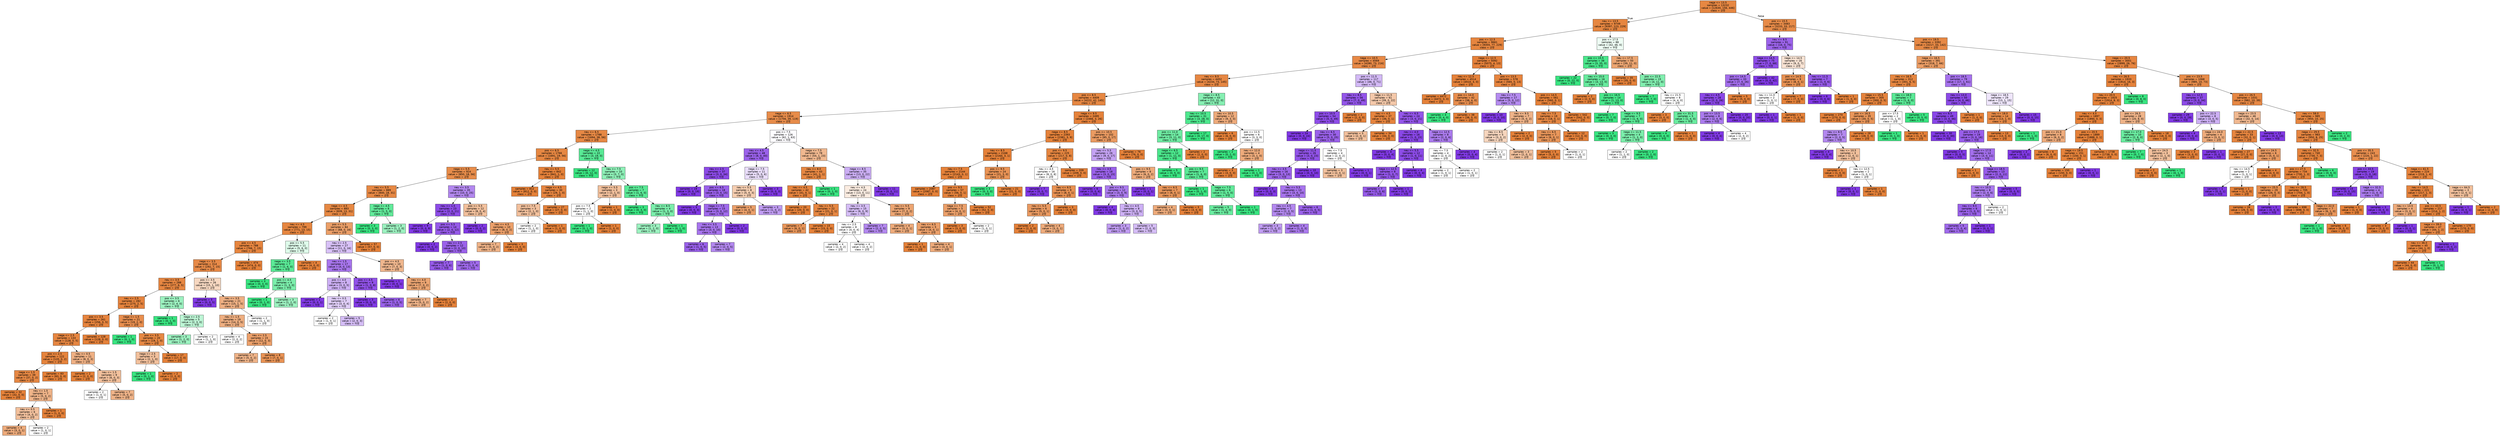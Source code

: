 digraph Tree {
node [shape=box, style="filled", color="black", fontname="helvetica"] ;
edge [fontname="helvetica"] ;
0 [label="nega <= 13.5\nsamples = 13232\nvalue = [12630, 156, 446]\nclass = 긍정", fillcolor="#e68742"] ;
1 [label="neu <= 13.5\nsamples = 9749\nvalue = [9397, 123, 229]\nclass = 긍정", fillcolor="#e68640"] ;
0 -> 1 [labeldistance=2.5, labelangle=45, headlabel="True"] ;
2 [label="pos <= 12.5\nsamples = 9661\nvalue = [9355, 77, 229]\nclass = 긍정", fillcolor="#e6853f"] ;
1 -> 2 ;
3 [label="nega <= 10.5\nsamples = 4569\nvalue = [4280, 73, 216]\nclass = 긍정", fillcolor="#e78946"] ;
2 -> 3 ;
4 [label="neu <= 9.5\nsamples = 4452\nvalue = [4234, 73, 145]\nclass = 긍정", fillcolor="#e68743"] ;
3 -> 4 ;
5 [label="pos <= 8.5\nsamples = 4409\nvalue = [4222, 42, 145]\nclass = 긍정", fillcolor="#e68742"] ;
4 -> 5 ;
6 [label="nega <= 6.5\nsamples = 1914\nvalue = [1756, 39, 119]\nclass = 긍정", fillcolor="#e78c4a"] ;
5 -> 6 ;
7 [label="neu <= 6.5\nsamples = 1788\nvalue = [1694, 38, 56]\nclass = 긍정", fillcolor="#e68844"] ;
6 -> 7 ;
8 [label="pos <= 6.5\nsamples = 1766\nvalue = [1691, 19, 56]\nclass = 긍정", fillcolor="#e68742"] ;
7 -> 8 ;
9 [label="nega <= 5.5\nsamples = 924\nvalue = [850, 18, 56]\nclass = 긍정", fillcolor="#e78c4a"] ;
8 -> 9 ;
10 [label="neu <= 5.5\nsamples = 889\nvalue = [840, 18, 31]\nclass = 긍정", fillcolor="#e68844"] ;
9 -> 10 ;
11 [label="nega <= 4.5\nsamples = 883\nvalue = [839, 13, 31]\nclass = 긍정", fillcolor="#e68843"] ;
10 -> 11 ;
12 [label="neu <= 4.5\nsamples = 799\nvalue = [771, 13, 15]\nclass = 긍정", fillcolor="#e68640"] ;
11 -> 12 ;
13 [label="pos <= 4.5\nsamples = 788\nvalue = [766, 7, 15]\nclass = 긍정", fillcolor="#e6853f"] ;
12 -> 13 ;
14 [label="nega <= 3.5\nsamples = 314\nvalue = [292, 7, 15]\nclass = 긍정", fillcolor="#e78a48"] ;
13 -> 14 ;
15 [label="neu <= 3.5\nsamples = 288\nvalue = [277, 6, 5]\nclass = 긍정", fillcolor="#e68641"] ;
14 -> 15 ;
16 [label="neu <= 2.5\nsamples = 282\nvalue = [275, 2, 5]\nclass = 긍정", fillcolor="#e6843e"] ;
15 -> 16 ;
17 [label="pos <= 3.5\nsamples = 261\nvalue = [256, 0, 5]\nclass = 긍정", fillcolor="#e6833d"] ;
16 -> 17 ;
18 [label="nega <= 2.5\nsamples = 133\nvalue = [128, 0, 5]\nclass = 긍정", fillcolor="#e68641"] ;
17 -> 18 ;
19 [label="pos <= 2.5\nsamples = 122\nvalue = [120, 0, 2]\nclass = 긍정", fillcolor="#e5833c"] ;
18 -> 19 ;
20 [label="nega <= 1.5\nsamples = 39\nvalue = [37, 0, 2]\nclass = 긍정", fillcolor="#e68844"] ;
19 -> 20 ;
21 [label="samples = 32\nvalue = [32, 0, 0]\nclass = 긍정", fillcolor="#e58139"] ;
20 -> 21 ;
22 [label="neu <= 1.5\nsamples = 7\nvalue = [5, 0, 2]\nclass = 긍정", fillcolor="#efb388"] ;
20 -> 22 ;
23 [label="neu <= 0.5\nsamples = 6\nvalue = [4, 0, 2]\nclass = 긍정", fillcolor="#f2c09c"] ;
22 -> 23 ;
24 [label="samples = 4\nvalue = [3, 0, 1]\nclass = 긍정", fillcolor="#eeab7b"] ;
23 -> 24 ;
25 [label="samples = 2\nvalue = [1, 0, 1]\nclass = 긍정", fillcolor="#ffffff"] ;
23 -> 25 ;
26 [label="samples = 1\nvalue = [1, 0, 0]\nclass = 긍정", fillcolor="#e58139"] ;
22 -> 26 ;
27 [label="samples = 83\nvalue = [83, 0, 0]\nclass = 긍정", fillcolor="#e58139"] ;
19 -> 27 ;
28 [label="neu <= 0.5\nsamples = 11\nvalue = [8, 0, 3]\nclass = 긍정", fillcolor="#efb083"] ;
18 -> 28 ;
29 [label="samples = 2\nvalue = [2, 0, 0]\nclass = 긍정", fillcolor="#e58139"] ;
28 -> 29 ;
30 [label="neu <= 1.5\nsamples = 9\nvalue = [6, 0, 3]\nclass = 긍정", fillcolor="#f2c09c"] ;
28 -> 30 ;
31 [label="samples = 2\nvalue = [1, 0, 1]\nclass = 긍정", fillcolor="#ffffff"] ;
30 -> 31 ;
32 [label="samples = 7\nvalue = [5, 0, 2]\nclass = 긍정", fillcolor="#efb388"] ;
30 -> 32 ;
33 [label="samples = 128\nvalue = [128, 0, 0]\nclass = 긍정", fillcolor="#e58139"] ;
17 -> 33 ;
34 [label="nega <= 1.5\nsamples = 21\nvalue = [19, 2, 0]\nclass = 긍정", fillcolor="#e88e4e"] ;
16 -> 34 ;
35 [label="samples = 1\nvalue = [0, 1, 0]\nclass = 부정", fillcolor="#39e581"] ;
34 -> 35 ;
36 [label="pos <= 3.5\nsamples = 20\nvalue = [19, 1, 0]\nclass = 긍정", fillcolor="#e68843"] ;
34 -> 36 ;
37 [label="nega <= 2.5\nsamples = 3\nvalue = [2, 1, 0]\nclass = 긍정", fillcolor="#f2c09c"] ;
36 -> 37 ;
38 [label="samples = 1\nvalue = [0, 1, 0]\nclass = 부정", fillcolor="#39e581"] ;
37 -> 38 ;
39 [label="samples = 2\nvalue = [2, 0, 0]\nclass = 긍정", fillcolor="#e58139"] ;
37 -> 39 ;
40 [label="samples = 17\nvalue = [17, 0, 0]\nclass = 긍정", fillcolor="#e58139"] ;
36 -> 40 ;
41 [label="pos <= 3.5\nsamples = 6\nvalue = [2, 4, 0]\nclass = 부정", fillcolor="#9cf2c0"] ;
15 -> 41 ;
42 [label="samples = 1\nvalue = [0, 1, 0]\nclass = 부정", fillcolor="#39e581"] ;
41 -> 42 ;
43 [label="nega <= 2.5\nsamples = 5\nvalue = [2, 3, 0]\nclass = 부정", fillcolor="#bdf6d5"] ;
41 -> 43 ;
44 [label="samples = 3\nvalue = [1, 2, 0]\nclass = 부정", fillcolor="#9cf2c0"] ;
43 -> 44 ;
45 [label="samples = 2\nvalue = [1, 1, 0]\nclass = 긍정", fillcolor="#ffffff"] ;
43 -> 45 ;
46 [label="pos <= 3.5\nsamples = 26\nvalue = [15, 1, 10]\nclass = 긍정", fillcolor="#f7d8c1"] ;
14 -> 46 ;
47 [label="samples = 5\nvalue = [0, 0, 5]\nclass = 미정", fillcolor="#8139e5"] ;
46 -> 47 ;
48 [label="neu <= 3.5\nsamples = 21\nvalue = [15, 1, 5]\nclass = 긍정", fillcolor="#efb083"] ;
46 -> 48 ;
49 [label="neu <= 1.5\nsamples = 19\nvalue = [14, 0, 5]\nclass = 긍정", fillcolor="#eeae80"] ;
48 -> 49 ;
50 [label="samples = 4\nvalue = [2, 0, 2]\nclass = 긍정", fillcolor="#ffffff"] ;
49 -> 50 ;
51 [label="neu <= 2.5\nsamples = 15\nvalue = [12, 0, 3]\nclass = 긍정", fillcolor="#eca06a"] ;
49 -> 51 ;
52 [label="samples = 7\nvalue = [5, 0, 2]\nclass = 긍정", fillcolor="#efb388"] ;
51 -> 52 ;
53 [label="samples = 8\nvalue = [7, 0, 1]\nclass = 긍정", fillcolor="#e99355"] ;
51 -> 53 ;
54 [label="samples = 2\nvalue = [1, 1, 0]\nclass = 긍정", fillcolor="#ffffff"] ;
48 -> 54 ;
55 [label="samples = 474\nvalue = [474, 0, 0]\nclass = 긍정", fillcolor="#e58139"] ;
13 -> 55 ;
56 [label="pos <= 5.5\nsamples = 11\nvalue = [5, 6, 0]\nclass = 부정", fillcolor="#defbea"] ;
12 -> 56 ;
57 [label="nega <= 3.5\nsamples = 7\nvalue = [1, 6, 0]\nclass = 부정", fillcolor="#5ae996"] ;
56 -> 57 ;
58 [label="samples = 3\nvalue = [0, 3, 0]\nclass = 부정", fillcolor="#39e581"] ;
57 -> 58 ;
59 [label="pos <= 4.5\nsamples = 4\nvalue = [1, 3, 0]\nclass = 부정", fillcolor="#7beeab"] ;
57 -> 59 ;
60 [label="samples = 1\nvalue = [0, 1, 0]\nclass = 부정", fillcolor="#39e581"] ;
59 -> 60 ;
61 [label="samples = 3\nvalue = [1, 2, 0]\nclass = 부정", fillcolor="#9cf2c0"] ;
59 -> 61 ;
62 [label="samples = 4\nvalue = [4, 0, 0]\nclass = 긍정", fillcolor="#e58139"] ;
56 -> 62 ;
63 [label="pos <= 5.5\nsamples = 84\nvalue = [68, 0, 16]\nclass = 긍정", fillcolor="#eb9f68"] ;
11 -> 63 ;
64 [label="neu <= 2.5\nsamples = 27\nvalue = [11, 0, 16]\nclass = 미정", fillcolor="#d8c1f7"] ;
63 -> 64 ;
65 [label="neu <= 1.5\nsamples = 17\nvalue = [4, 0, 13]\nclass = 미정", fillcolor="#a876ed"] ;
64 -> 65 ;
66 [label="pos <= 4.0\nsamples = 8\nvalue = [3, 0, 5]\nclass = 미정", fillcolor="#cdb0f5"] ;
65 -> 66 ;
67 [label="samples = 1\nvalue = [0, 0, 1]\nclass = 미정", fillcolor="#8139e5"] ;
66 -> 67 ;
68 [label="neu <= 0.5\nsamples = 7\nvalue = [3, 0, 4]\nclass = 미정", fillcolor="#e0cef8"] ;
66 -> 68 ;
69 [label="samples = 2\nvalue = [1, 0, 1]\nclass = 긍정", fillcolor="#ffffff"] ;
68 -> 69 ;
70 [label="samples = 5\nvalue = [2, 0, 3]\nclass = 미정", fillcolor="#d5bdf6"] ;
68 -> 70 ;
71 [label="pos <= 4.5\nsamples = 9\nvalue = [1, 0, 8]\nclass = 미정", fillcolor="#9152e8"] ;
65 -> 71 ;
72 [label="samples = 3\nvalue = [0, 0, 3]\nclass = 미정", fillcolor="#8139e5"] ;
71 -> 72 ;
73 [label="samples = 6\nvalue = [1, 0, 5]\nclass = 미정", fillcolor="#9a61ea"] ;
71 -> 73 ;
74 [label="pos <= 4.5\nsamples = 10\nvalue = [7, 0, 3]\nclass = 긍정", fillcolor="#f0b78e"] ;
64 -> 74 ;
75 [label="samples = 1\nvalue = [0, 0, 1]\nclass = 미정", fillcolor="#8139e5"] ;
74 -> 75 ;
76 [label="neu <= 4.0\nsamples = 9\nvalue = [7, 0, 2]\nclass = 긍정", fillcolor="#eca572"] ;
74 -> 76 ;
77 [label="samples = 7\nvalue = [5, 0, 2]\nclass = 긍정", fillcolor="#efb388"] ;
76 -> 77 ;
78 [label="samples = 2\nvalue = [2, 0, 0]\nclass = 긍정", fillcolor="#e58139"] ;
76 -> 78 ;
79 [label="samples = 57\nvalue = [57, 0, 0]\nclass = 긍정", fillcolor="#e58139"] ;
63 -> 79 ;
80 [label="nega <= 4.5\nsamples = 6\nvalue = [1, 5, 0]\nclass = 부정", fillcolor="#61ea9a"] ;
10 -> 80 ;
81 [label="samples = 3\nvalue = [0, 3, 0]\nclass = 부정", fillcolor="#39e581"] ;
80 -> 81 ;
82 [label="samples = 3\nvalue = [1, 2, 0]\nclass = 부정", fillcolor="#9cf2c0"] ;
80 -> 82 ;
83 [label="neu <= 3.5\nsamples = 35\nvalue = [10, 0, 25]\nclass = 미정", fillcolor="#b388ef"] ;
9 -> 83 ;
84 [label="neu <= 1.5\nsamples = 23\nvalue = [2, 0, 21]\nclass = 미정", fillcolor="#8d4ce7"] ;
83 -> 84 ;
85 [label="samples = 9\nvalue = [0, 0, 9]\nclass = 미정", fillcolor="#8139e5"] ;
84 -> 85 ;
86 [label="pos <= 5.5\nsamples = 14\nvalue = [2, 0, 12]\nclass = 미정", fillcolor="#965ae9"] ;
84 -> 86 ;
87 [label="samples = 2\nvalue = [0, 0, 2]\nclass = 미정", fillcolor="#8139e5"] ;
86 -> 87 ;
88 [label="neu <= 2.5\nsamples = 12\nvalue = [2, 0, 10]\nclass = 미정", fillcolor="#9a61ea"] ;
86 -> 88 ;
89 [label="samples = 7\nvalue = [1, 0, 6]\nclass = 미정", fillcolor="#965ae9"] ;
88 -> 89 ;
90 [label="samples = 5\nvalue = [1, 0, 4]\nclass = 미정", fillcolor="#a06aec"] ;
88 -> 90 ;
91 [label="pos <= 5.5\nsamples = 12\nvalue = [8, 0, 4]\nclass = 긍정", fillcolor="#f2c09c"] ;
83 -> 91 ;
92 [label="samples = 2\nvalue = [0, 0, 2]\nclass = 미정", fillcolor="#8139e5"] ;
91 -> 92 ;
93 [label="neu <= 4.5\nsamples = 10\nvalue = [8, 0, 2]\nclass = 긍정", fillcolor="#eca06a"] ;
91 -> 93 ;
94 [label="samples = 7\nvalue = [5, 0, 2]\nclass = 긍정", fillcolor="#efb388"] ;
93 -> 94 ;
95 [label="samples = 3\nvalue = [3, 0, 0]\nclass = 긍정", fillcolor="#e58139"] ;
93 -> 95 ;
96 [label="neu <= 5.5\nsamples = 842\nvalue = [841, 1, 0]\nclass = 긍정", fillcolor="#e58139"] ;
8 -> 96 ;
97 [label="samples = 812\nvalue = [812, 0, 0]\nclass = 긍정", fillcolor="#e58139"] ;
96 -> 97 ;
98 [label="nega <= 4.5\nsamples = 30\nvalue = [29, 1, 0]\nclass = 긍정", fillcolor="#e68540"] ;
96 -> 98 ;
99 [label="pos <= 7.5\nsamples = 3\nvalue = [2, 1, 0]\nclass = 긍정", fillcolor="#f2c09c"] ;
98 -> 99 ;
100 [label="samples = 2\nvalue = [1, 1, 0]\nclass = 긍정", fillcolor="#ffffff"] ;
99 -> 100 ;
101 [label="samples = 1\nvalue = [1, 0, 0]\nclass = 긍정", fillcolor="#e58139"] ;
99 -> 101 ;
102 [label="samples = 27\nvalue = [27, 0, 0]\nclass = 긍정", fillcolor="#e58139"] ;
98 -> 102 ;
103 [label="nega <= 4.5\nsamples = 22\nvalue = [3, 19, 0]\nclass = 부정", fillcolor="#58e995"] ;
7 -> 103 ;
104 [label="samples = 12\nvalue = [0, 12, 0]\nclass = 부정", fillcolor="#39e581"] ;
103 -> 104 ;
105 [label="neu <= 7.5\nsamples = 10\nvalue = [3, 7, 0]\nclass = 부정", fillcolor="#8ef0b7"] ;
103 -> 105 ;
106 [label="nega <= 5.5\nsamples = 3\nvalue = [2, 1, 0]\nclass = 긍정", fillcolor="#f2c09c"] ;
105 -> 106 ;
107 [label="pos <= 7.5\nsamples = 2\nvalue = [1, 1, 0]\nclass = 긍정", fillcolor="#ffffff"] ;
106 -> 107 ;
108 [label="samples = 1\nvalue = [0, 1, 0]\nclass = 부정", fillcolor="#39e581"] ;
107 -> 108 ;
109 [label="samples = 1\nvalue = [1, 0, 0]\nclass = 긍정", fillcolor="#e58139"] ;
107 -> 109 ;
110 [label="samples = 1\nvalue = [1, 0, 0]\nclass = 긍정", fillcolor="#e58139"] ;
106 -> 110 ;
111 [label="pos <= 7.5\nsamples = 7\nvalue = [1, 6, 0]\nclass = 부정", fillcolor="#5ae996"] ;
105 -> 111 ;
112 [label="samples = 3\nvalue = [0, 3, 0]\nclass = 부정", fillcolor="#39e581"] ;
111 -> 112 ;
113 [label="neu <= 8.5\nsamples = 4\nvalue = [1, 3, 0]\nclass = 부정", fillcolor="#7beeab"] ;
111 -> 113 ;
114 [label="samples = 3\nvalue = [1, 2, 0]\nclass = 부정", fillcolor="#9cf2c0"] ;
113 -> 114 ;
115 [label="samples = 1\nvalue = [0, 1, 0]\nclass = 부정", fillcolor="#39e581"] ;
113 -> 115 ;
116 [label="pos <= 7.5\nsamples = 126\nvalue = [62, 1, 63]\nclass = 미정", fillcolor="#fdfcff"] ;
6 -> 116 ;
117 [label="neu <= 4.5\nsamples = 48\nvalue = [8, 0, 40]\nclass = 미정", fillcolor="#9a61ea"] ;
116 -> 117 ;
118 [label="neu <= 2.5\nsamples = 37\nvalue = [3, 0, 34]\nclass = 미정", fillcolor="#8c4ae7"] ;
117 -> 118 ;
119 [label="samples = 19\nvalue = [0, 0, 19]\nclass = 미정", fillcolor="#8139e5"] ;
118 -> 119 ;
120 [label="pos <= 6.5\nsamples = 18\nvalue = [3, 0, 15]\nclass = 미정", fillcolor="#9a61ea"] ;
118 -> 120 ;
121 [label="samples = 3\nvalue = [0, 0, 3]\nclass = 미정", fillcolor="#8139e5"] ;
120 -> 121 ;
122 [label="nega <= 7.5\nsamples = 15\nvalue = [3, 0, 12]\nclass = 미정", fillcolor="#a06aec"] ;
120 -> 122 ;
123 [label="neu <= 3.5\nsamples = 13\nvalue = [3, 0, 10]\nclass = 미정", fillcolor="#a774ed"] ;
122 -> 123 ;
124 [label="samples = 6\nvalue = [1, 0, 5]\nclass = 미정", fillcolor="#9a61ea"] ;
123 -> 124 ;
125 [label="samples = 7\nvalue = [2, 0, 5]\nclass = 미정", fillcolor="#b388ef"] ;
123 -> 125 ;
126 [label="samples = 2\nvalue = [0, 0, 2]\nclass = 미정", fillcolor="#8139e5"] ;
122 -> 126 ;
127 [label="nega <= 7.5\nsamples = 11\nvalue = [5, 0, 6]\nclass = 미정", fillcolor="#eadefb"] ;
117 -> 127 ;
128 [label="neu <= 5.5\nsamples = 8\nvalue = [5, 0, 3]\nclass = 긍정", fillcolor="#f5cdb0"] ;
127 -> 128 ;
129 [label="samples = 5\nvalue = [4, 0, 1]\nclass = 긍정", fillcolor="#eca06a"] ;
128 -> 129 ;
130 [label="samples = 3\nvalue = [1, 0, 2]\nclass = 미정", fillcolor="#c09cf2"] ;
128 -> 130 ;
131 [label="samples = 3\nvalue = [0, 0, 3]\nclass = 미정", fillcolor="#8139e5"] ;
127 -> 131 ;
132 [label="nega <= 7.5\nsamples = 78\nvalue = [54, 1, 23]\nclass = 긍정", fillcolor="#f0b88f"] ;
116 -> 132 ;
133 [label="neu <= 8.0\nsamples = 43\nvalue = [41, 1, 1]\nclass = 긍정", fillcolor="#e68742"] ;
132 -> 133 ;
134 [label="neu <= 4.5\nsamples = 42\nvalue = [41, 0, 1]\nclass = 긍정", fillcolor="#e6843e"] ;
133 -> 134 ;
135 [label="samples = 20\nvalue = [20, 0, 0]\nclass = 긍정", fillcolor="#e58139"] ;
134 -> 135 ;
136 [label="neu <= 5.5\nsamples = 22\nvalue = [21, 0, 1]\nclass = 긍정", fillcolor="#e68742"] ;
134 -> 136 ;
137 [label="samples = 7\nvalue = [6, 0, 1]\nclass = 긍정", fillcolor="#e9965a"] ;
136 -> 137 ;
138 [label="samples = 15\nvalue = [15, 0, 0]\nclass = 긍정", fillcolor="#e58139"] ;
136 -> 138 ;
139 [label="samples = 1\nvalue = [0, 1, 0]\nclass = 부정", fillcolor="#39e581"] ;
133 -> 139 ;
140 [label="nega <= 8.5\nsamples = 35\nvalue = [13, 0, 22]\nclass = 미정", fillcolor="#cbaef4"] ;
132 -> 140 ;
141 [label="neu <= 4.5\nsamples = 24\nvalue = [13, 0, 11]\nclass = 긍정", fillcolor="#fbece1"] ;
140 -> 141 ;
142 [label="neu <= 3.5\nsamples = 15\nvalue = [6, 0, 9]\nclass = 미정", fillcolor="#d5bdf6"] ;
141 -> 142 ;
143 [label="neu <= 2.5\nsamples = 8\nvalue = [4, 0, 4]\nclass = 긍정", fillcolor="#ffffff"] ;
142 -> 143 ;
144 [label="samples = 4\nvalue = [2, 0, 2]\nclass = 긍정", fillcolor="#ffffff"] ;
143 -> 144 ;
145 [label="samples = 4\nvalue = [2, 0, 2]\nclass = 긍정", fillcolor="#ffffff"] ;
143 -> 145 ;
146 [label="samples = 7\nvalue = [2, 0, 5]\nclass = 미정", fillcolor="#b388ef"] ;
142 -> 146 ;
147 [label="neu <= 5.5\nsamples = 9\nvalue = [7, 0, 2]\nclass = 긍정", fillcolor="#eca572"] ;
141 -> 147 ;
148 [label="samples = 4\nvalue = [3, 0, 1]\nclass = 긍정", fillcolor="#eeab7b"] ;
147 -> 148 ;
149 [label="neu <= 6.5\nsamples = 5\nvalue = [4, 0, 1]\nclass = 긍정", fillcolor="#eca06a"] ;
147 -> 149 ;
150 [label="samples = 1\nvalue = [1, 0, 0]\nclass = 긍정", fillcolor="#e58139"] ;
149 -> 150 ;
151 [label="samples = 4\nvalue = [3, 0, 1]\nclass = 긍정", fillcolor="#eeab7b"] ;
149 -> 151 ;
152 [label="samples = 11\nvalue = [0, 0, 11]\nclass = 미정", fillcolor="#8139e5"] ;
140 -> 152 ;
153 [label="nega <= 9.5\nsamples = 2495\nvalue = [2466, 3, 26]\nclass = 긍정", fillcolor="#e5823b"] ;
5 -> 153 ;
154 [label="nega <= 8.5\nsamples = 2393\nvalue = [2381, 3, 9]\nclass = 긍정", fillcolor="#e5823a"] ;
153 -> 154 ;
155 [label="neu <= 8.5\nsamples = 2168\nvalue = [2164, 3, 1]\nclass = 긍정", fillcolor="#e58139"] ;
154 -> 155 ;
156 [label="neu <= 7.5\nsamples = 2144\nvalue = [2143, 0, 1]\nclass = 긍정", fillcolor="#e58139"] ;
155 -> 156 ;
157 [label="samples = 2087\nvalue = [2087, 0, 0]\nclass = 긍정", fillcolor="#e58139"] ;
156 -> 157 ;
158 [label="pos <= 9.5\nsamples = 57\nvalue = [56, 0, 1]\nclass = 긍정", fillcolor="#e5833d"] ;
156 -> 158 ;
159 [label="nega <= 7.5\nsamples = 5\nvalue = [4, 0, 1]\nclass = 긍정", fillcolor="#eca06a"] ;
158 -> 159 ;
160 [label="samples = 3\nvalue = [3, 0, 0]\nclass = 긍정", fillcolor="#e58139"] ;
159 -> 160 ;
161 [label="samples = 2\nvalue = [1, 0, 1]\nclass = 긍정", fillcolor="#ffffff"] ;
159 -> 161 ;
162 [label="samples = 52\nvalue = [52, 0, 0]\nclass = 긍정", fillcolor="#e58139"] ;
158 -> 162 ;
163 [label="pos <= 9.5\nsamples = 24\nvalue = [21, 3, 0]\nclass = 긍정", fillcolor="#e99355"] ;
155 -> 163 ;
164 [label="samples = 3\nvalue = [0, 3, 0]\nclass = 부정", fillcolor="#39e581"] ;
163 -> 164 ;
165 [label="samples = 21\nvalue = [21, 0, 0]\nclass = 긍정", fillcolor="#e58139"] ;
163 -> 165 ;
166 [label="pos <= 9.5\nsamples = 225\nvalue = [217, 0, 8]\nclass = 긍정", fillcolor="#e68640"] ;
154 -> 166 ;
167 [label="neu <= 4.5\nsamples = 16\nvalue = [8, 0, 8]\nclass = 긍정", fillcolor="#ffffff"] ;
166 -> 167 ;
168 [label="samples = 7\nvalue = [0, 0, 7]\nclass = 미정", fillcolor="#8139e5"] ;
167 -> 168 ;
169 [label="neu <= 6.5\nsamples = 9\nvalue = [8, 0, 1]\nclass = 긍정", fillcolor="#e89152"] ;
167 -> 169 ;
170 [label="neu <= 5.5\nsamples = 6\nvalue = [5, 0, 1]\nclass = 긍정", fillcolor="#ea9a61"] ;
169 -> 170 ;
171 [label="samples = 2\nvalue = [2, 0, 0]\nclass = 긍정", fillcolor="#e58139"] ;
170 -> 171 ;
172 [label="samples = 4\nvalue = [3, 0, 1]\nclass = 긍정", fillcolor="#eeab7b"] ;
170 -> 172 ;
173 [label="samples = 3\nvalue = [3, 0, 0]\nclass = 긍정", fillcolor="#e58139"] ;
169 -> 173 ;
174 [label="samples = 209\nvalue = [209, 0, 0]\nclass = 긍정", fillcolor="#e58139"] ;
166 -> 174 ;
175 [label="pos <= 10.5\nsamples = 102\nvalue = [85, 0, 17]\nclass = 긍정", fillcolor="#ea9a61"] ;
153 -> 175 ;
176 [label="neu <= 5.5\nsamples = 26\nvalue = [9, 0, 17]\nclass = 미정", fillcolor="#c4a2f3"] ;
175 -> 176 ;
177 [label="neu <= 3.5\nsamples = 18\nvalue = [3, 0, 15]\nclass = 미정", fillcolor="#9a61ea"] ;
176 -> 177 ;
178 [label="samples = 6\nvalue = [0, 0, 6]\nclass = 미정", fillcolor="#8139e5"] ;
177 -> 178 ;
179 [label="pos <= 9.5\nsamples = 12\nvalue = [3, 0, 9]\nclass = 미정", fillcolor="#ab7bee"] ;
177 -> 179 ;
180 [label="samples = 4\nvalue = [0, 0, 4]\nclass = 미정", fillcolor="#8139e5"] ;
179 -> 180 ;
181 [label="neu <= 4.5\nsamples = 8\nvalue = [3, 0, 5]\nclass = 미정", fillcolor="#cdb0f5"] ;
179 -> 181 ;
182 [label="samples = 3\nvalue = [1, 0, 2]\nclass = 미정", fillcolor="#c09cf2"] ;
181 -> 182 ;
183 [label="samples = 5\nvalue = [2, 0, 3]\nclass = 미정", fillcolor="#d5bdf6"] ;
181 -> 183 ;
184 [label="pos <= 9.5\nsamples = 8\nvalue = [6, 0, 2]\nclass = 긍정", fillcolor="#eeab7b"] ;
176 -> 184 ;
185 [label="samples = 1\nvalue = [0, 0, 1]\nclass = 미정", fillcolor="#8139e5"] ;
184 -> 185 ;
186 [label="neu <= 6.5\nsamples = 7\nvalue = [6, 0, 1]\nclass = 긍정", fillcolor="#e9965a"] ;
184 -> 186 ;
187 [label="samples = 4\nvalue = [3, 0, 1]\nclass = 긍정", fillcolor="#eeab7b"] ;
186 -> 187 ;
188 [label="samples = 3\nvalue = [3, 0, 0]\nclass = 긍정", fillcolor="#e58139"] ;
186 -> 188 ;
189 [label="samples = 76\nvalue = [76, 0, 0]\nclass = 긍정", fillcolor="#e58139"] ;
175 -> 189 ;
190 [label="nega <= 8.5\nsamples = 43\nvalue = [12, 31, 0]\nclass = 부정", fillcolor="#86efb2"] ;
4 -> 190 ;
191 [label="neu <= 10.5\nsamples = 31\nvalue = [3, 28, 0]\nclass = 부정", fillcolor="#4ee88e"] ;
190 -> 191 ;
192 [label="pos <= 11.0\nsamples = 14\nvalue = [3, 11, 0]\nclass = 부정", fillcolor="#6feca3"] ;
191 -> 192 ;
193 [label="nega <= 6.5\nsamples = 12\nvalue = [1, 11, 0]\nclass = 부정", fillcolor="#4be78c"] ;
192 -> 193 ;
194 [label="samples = 5\nvalue = [0, 5, 0]\nclass = 부정", fillcolor="#39e581"] ;
193 -> 194 ;
195 [label="pos <= 9.5\nsamples = 7\nvalue = [1, 6, 0]\nclass = 부정", fillcolor="#5ae996"] ;
193 -> 195 ;
196 [label="samples = 1\nvalue = [0, 1, 0]\nclass = 부정", fillcolor="#39e581"] ;
195 -> 196 ;
197 [label="nega <= 7.5\nsamples = 6\nvalue = [1, 5, 0]\nclass = 부정", fillcolor="#61ea9a"] ;
195 -> 197 ;
198 [label="samples = 5\nvalue = [1, 4, 0]\nclass = 부정", fillcolor="#6aeca0"] ;
197 -> 198 ;
199 [label="samples = 1\nvalue = [0, 1, 0]\nclass = 부정", fillcolor="#39e581"] ;
197 -> 199 ;
200 [label="samples = 2\nvalue = [2, 0, 0]\nclass = 긍정", fillcolor="#e58139"] ;
192 -> 200 ;
201 [label="samples = 17\nvalue = [0, 17, 0]\nclass = 부정", fillcolor="#39e581"] ;
191 -> 201 ;
202 [label="neu <= 10.5\nsamples = 12\nvalue = [9, 3, 0]\nclass = 긍정", fillcolor="#eeab7b"] ;
190 -> 202 ;
203 [label="samples = 6\nvalue = [6, 0, 0]\nclass = 긍정", fillcolor="#e58139"] ;
202 -> 203 ;
204 [label="pos <= 11.5\nsamples = 6\nvalue = [3, 3, 0]\nclass = 긍정", fillcolor="#ffffff"] ;
202 -> 204 ;
205 [label="samples = 2\nvalue = [0, 2, 0]\nclass = 부정", fillcolor="#39e581"] ;
204 -> 205 ;
206 [label="neu <= 12.0\nsamples = 4\nvalue = [3, 1, 0]\nclass = 긍정", fillcolor="#eeab7b"] ;
204 -> 206 ;
207 [label="samples = 3\nvalue = [3, 0, 0]\nclass = 긍정", fillcolor="#e58139"] ;
206 -> 207 ;
208 [label="samples = 1\nvalue = [0, 1, 0]\nclass = 부정", fillcolor="#39e581"] ;
206 -> 208 ;
209 [label="pos <= 11.5\nsamples = 117\nvalue = [46, 0, 71]\nclass = 미정", fillcolor="#d3b9f6"] ;
3 -> 209 ;
210 [label="neu <= 8.5\nsamples = 56\nvalue = [7, 0, 49]\nclass = 미정", fillcolor="#9355e9"] ;
209 -> 210 ;
211 [label="pos <= 10.5\nsamples = 54\nvalue = [5, 0, 49]\nclass = 미정", fillcolor="#8e4de8"] ;
210 -> 211 ;
212 [label="samples = 24\nvalue = [0, 0, 24]\nclass = 미정", fillcolor="#8139e5"] ;
211 -> 212 ;
213 [label="neu <= 6.5\nsamples = 30\nvalue = [5, 0, 25]\nclass = 미정", fillcolor="#9a61ea"] ;
211 -> 213 ;
214 [label="nega <= 11.5\nsamples = 26\nvalue = [3, 0, 23]\nclass = 미정", fillcolor="#9153e8"] ;
213 -> 214 ;
215 [label="neu <= 3.5\nsamples = 16\nvalue = [3, 0, 13]\nclass = 미정", fillcolor="#9e67eb"] ;
214 -> 215 ;
216 [label="samples = 3\nvalue = [0, 0, 3]\nclass = 미정", fillcolor="#8139e5"] ;
215 -> 216 ;
217 [label="neu <= 5.5\nsamples = 13\nvalue = [3, 0, 10]\nclass = 미정", fillcolor="#a774ed"] ;
215 -> 217 ;
218 [label="neu <= 4.5\nsamples = 7\nvalue = [2, 0, 5]\nclass = 미정", fillcolor="#b388ef"] ;
217 -> 218 ;
219 [label="samples = 3\nvalue = [1, 0, 2]\nclass = 미정", fillcolor="#c09cf2"] ;
218 -> 219 ;
220 [label="samples = 4\nvalue = [1, 0, 3]\nclass = 미정", fillcolor="#ab7bee"] ;
218 -> 220 ;
221 [label="samples = 6\nvalue = [1, 0, 5]\nclass = 미정", fillcolor="#9a61ea"] ;
217 -> 221 ;
222 [label="samples = 10\nvalue = [0, 0, 10]\nclass = 미정", fillcolor="#8139e5"] ;
214 -> 222 ;
223 [label="neu <= 7.5\nsamples = 4\nvalue = [2, 0, 2]\nclass = 긍정", fillcolor="#ffffff"] ;
213 -> 223 ;
224 [label="samples = 3\nvalue = [2, 0, 1]\nclass = 긍정", fillcolor="#f2c09c"] ;
223 -> 224 ;
225 [label="samples = 1\nvalue = [0, 0, 1]\nclass = 미정", fillcolor="#8139e5"] ;
223 -> 225 ;
226 [label="samples = 2\nvalue = [2, 0, 0]\nclass = 긍정", fillcolor="#e58139"] ;
210 -> 226 ;
227 [label="nega <= 11.5\nsamples = 61\nvalue = [39, 0, 22]\nclass = 긍정", fillcolor="#f4c8a9"] ;
209 -> 227 ;
228 [label="neu <= 4.5\nsamples = 37\nvalue = [36, 0, 1]\nclass = 긍정", fillcolor="#e6843e"] ;
227 -> 228 ;
229 [label="samples = 3\nvalue = [2, 0, 1]\nclass = 긍정", fillcolor="#f2c09c"] ;
228 -> 229 ;
230 [label="samples = 34\nvalue = [34, 0, 0]\nclass = 긍정", fillcolor="#e58139"] ;
228 -> 230 ;
231 [label="neu <= 6.5\nsamples = 24\nvalue = [3, 0, 21]\nclass = 미정", fillcolor="#9355e9"] ;
227 -> 231 ;
232 [label="neu <= 4.0\nsamples = 16\nvalue = [1, 0, 15]\nclass = 미정", fillcolor="#8946e7"] ;
231 -> 232 ;
233 [label="samples = 4\nvalue = [0, 0, 4]\nclass = 미정", fillcolor="#8139e5"] ;
232 -> 233 ;
234 [label="neu <= 5.5\nsamples = 12\nvalue = [1, 0, 11]\nclass = 미정", fillcolor="#8c4be7"] ;
232 -> 234 ;
235 [label="nega <= 12.5\nsamples = 8\nvalue = [1, 0, 7]\nclass = 미정", fillcolor="#9355e9"] ;
234 -> 235 ;
236 [label="samples = 7\nvalue = [1, 0, 6]\nclass = 미정", fillcolor="#965ae9"] ;
235 -> 236 ;
237 [label="samples = 1\nvalue = [0, 0, 1]\nclass = 미정", fillcolor="#8139e5"] ;
235 -> 237 ;
238 [label="samples = 4\nvalue = [0, 0, 4]\nclass = 미정", fillcolor="#8139e5"] ;
234 -> 238 ;
239 [label="nega <= 12.5\nsamples = 8\nvalue = [2, 0, 6]\nclass = 미정", fillcolor="#ab7bee"] ;
231 -> 239 ;
240 [label="neu <= 7.5\nsamples = 4\nvalue = [2, 0, 2]\nclass = 긍정", fillcolor="#ffffff"] ;
239 -> 240 ;
241 [label="samples = 2\nvalue = [1, 0, 1]\nclass = 긍정", fillcolor="#ffffff"] ;
240 -> 241 ;
242 [label="samples = 2\nvalue = [1, 0, 1]\nclass = 긍정", fillcolor="#ffffff"] ;
240 -> 242 ;
243 [label="samples = 4\nvalue = [0, 0, 4]\nclass = 미정", fillcolor="#8139e5"] ;
239 -> 243 ;
244 [label="nega <= 12.5\nsamples = 5092\nvalue = [5075, 4, 13]\nclass = 긍정", fillcolor="#e5813a"] ;
2 -> 244 ;
245 [label="neu <= 12.5\nsamples = 4514\nvalue = [4510, 4, 0]\nclass = 긍정", fillcolor="#e58139"] ;
244 -> 245 ;
246 [label="samples = 4472\nvalue = [4472, 0, 0]\nclass = 긍정", fillcolor="#e58139"] ;
245 -> 246 ;
247 [label="pos <= 14.0\nsamples = 42\nvalue = [38, 4, 0]\nclass = 긍정", fillcolor="#e88e4e"] ;
245 -> 247 ;
248 [label="samples = 4\nvalue = [0, 4, 0]\nclass = 부정", fillcolor="#39e581"] ;
247 -> 248 ;
249 [label="samples = 38\nvalue = [38, 0, 0]\nclass = 긍정", fillcolor="#e58139"] ;
247 -> 249 ;
250 [label="pos <= 13.5\nsamples = 578\nvalue = [565, 0, 13]\nclass = 긍정", fillcolor="#e6843e"] ;
244 -> 250 ;
251 [label="neu <= 7.5\nsamples = 17\nvalue = [5, 0, 12]\nclass = 미정", fillcolor="#b58bf0"] ;
250 -> 251 ;
252 [label="samples = 10\nvalue = [0, 0, 10]\nclass = 미정", fillcolor="#8139e5"] ;
251 -> 252 ;
253 [label="neu <= 9.5\nsamples = 7\nvalue = [5, 0, 2]\nclass = 긍정", fillcolor="#efb388"] ;
251 -> 253 ;
254 [label="neu <= 8.5\nsamples = 5\nvalue = [3, 0, 2]\nclass = 긍정", fillcolor="#f6d5bd"] ;
253 -> 254 ;
255 [label="samples = 2\nvalue = [1, 0, 1]\nclass = 긍정", fillcolor="#ffffff"] ;
254 -> 255 ;
256 [label="samples = 3\nvalue = [2, 0, 1]\nclass = 긍정", fillcolor="#f2c09c"] ;
254 -> 256 ;
257 [label="samples = 2\nvalue = [2, 0, 0]\nclass = 긍정", fillcolor="#e58139"] ;
253 -> 257 ;
258 [label="pos <= 14.5\nsamples = 561\nvalue = [560, 0, 1]\nclass = 긍정", fillcolor="#e58139"] ;
250 -> 258 ;
259 [label="neu <= 7.5\nsamples = 19\nvalue = [18, 0, 1]\nclass = 긍정", fillcolor="#e68844"] ;
258 -> 259 ;
260 [label="neu <= 6.5\nsamples = 7\nvalue = [6, 0, 1]\nclass = 긍정", fillcolor="#e9965a"] ;
259 -> 260 ;
261 [label="samples = 5\nvalue = [5, 0, 0]\nclass = 긍정", fillcolor="#e58139"] ;
260 -> 261 ;
262 [label="samples = 2\nvalue = [1, 0, 1]\nclass = 긍정", fillcolor="#ffffff"] ;
260 -> 262 ;
263 [label="samples = 12\nvalue = [12, 0, 0]\nclass = 긍정", fillcolor="#e58139"] ;
259 -> 263 ;
264 [label="samples = 542\nvalue = [542, 0, 0]\nclass = 긍정", fillcolor="#e58139"] ;
258 -> 264 ;
265 [label="pos <= 17.5\nsamples = 88\nvalue = [42, 46, 0]\nclass = 부정", fillcolor="#eefdf4"] ;
1 -> 265 ;
266 [label="pos <= 15.5\nsamples = 38\nvalue = [3, 35, 0]\nclass = 부정", fillcolor="#4ae78c"] ;
265 -> 266 ;
267 [label="samples = 22\nvalue = [0, 22, 0]\nclass = 부정", fillcolor="#39e581"] ;
266 -> 267 ;
268 [label="neu <= 15.0\nsamples = 16\nvalue = [3, 13, 0]\nclass = 부정", fillcolor="#67eb9e"] ;
266 -> 268 ;
269 [label="samples = 2\nvalue = [2, 0, 0]\nclass = 긍정", fillcolor="#e58139"] ;
268 -> 269 ;
270 [label="pos <= 16.5\nsamples = 14\nvalue = [1, 13, 0]\nclass = 부정", fillcolor="#48e78b"] ;
268 -> 270 ;
271 [label="samples = 7\nvalue = [0, 7, 0]\nclass = 부정", fillcolor="#39e581"] ;
270 -> 271 ;
272 [label="nega <= 9.5\nsamples = 7\nvalue = [1, 6, 0]\nclass = 부정", fillcolor="#5ae996"] ;
270 -> 272 ;
273 [label="samples = 3\nvalue = [0, 3, 0]\nclass = 부정", fillcolor="#39e581"] ;
272 -> 273 ;
274 [label="nega <= 11.5\nsamples = 4\nvalue = [1, 3, 0]\nclass = 부정", fillcolor="#7beeab"] ;
272 -> 274 ;
275 [label="samples = 2\nvalue = [1, 1, 0]\nclass = 긍정", fillcolor="#ffffff"] ;
274 -> 275 ;
276 [label="samples = 2\nvalue = [0, 2, 0]\nclass = 부정", fillcolor="#39e581"] ;
274 -> 276 ;
277 [label="neu <= 17.5\nsamples = 50\nvalue = [39, 11, 0]\nclass = 긍정", fillcolor="#eca571"] ;
265 -> 277 ;
278 [label="samples = 35\nvalue = [35, 0, 0]\nclass = 긍정", fillcolor="#e58139"] ;
277 -> 278 ;
279 [label="pos <= 22.5\nsamples = 15\nvalue = [4, 11, 0]\nclass = 부정", fillcolor="#81eeaf"] ;
277 -> 279 ;
280 [label="samples = 7\nvalue = [0, 7, 0]\nclass = 부정", fillcolor="#39e581"] ;
279 -> 280 ;
281 [label="neu <= 21.5\nsamples = 8\nvalue = [4, 4, 0]\nclass = 긍정", fillcolor="#ffffff"] ;
279 -> 281 ;
282 [label="samples = 3\nvalue = [3, 0, 0]\nclass = 긍정", fillcolor="#e58139"] ;
281 -> 282 ;
283 [label="pos <= 31.5\nsamples = 5\nvalue = [1, 4, 0]\nclass = 부정", fillcolor="#6aeca0"] ;
281 -> 283 ;
284 [label="samples = 4\nvalue = [0, 4, 0]\nclass = 부정", fillcolor="#39e581"] ;
283 -> 284 ;
285 [label="samples = 1\nvalue = [1, 0, 0]\nclass = 긍정", fillcolor="#e58139"] ;
283 -> 285 ;
286 [label="pos <= 15.5\nsamples = 3483\nvalue = [3233, 33, 217]\nclass = 긍정", fillcolor="#e78b48"] ;
0 -> 286 [labeldistance=2.5, labelangle=-45, headlabel="False"] ;
287 [label="neu <= 8.5\nsamples = 91\nvalue = [16, 0, 75]\nclass = 미정", fillcolor="#9c63eb"] ;
286 -> 287 ;
288 [label="nega <= 14.5\nsamples = 75\nvalue = [7, 0, 68]\nclass = 미정", fillcolor="#8e4de8"] ;
287 -> 288 ;
289 [label="pos <= 14.5\nsamples = 33\nvalue = [7, 0, 26]\nclass = 미정", fillcolor="#a36eec"] ;
288 -> 289 ;
290 [label="neu <= 4.5\nsamples = 28\nvalue = [2, 0, 26]\nclass = 미정", fillcolor="#8b48e7"] ;
289 -> 290 ;
291 [label="pos <= 13.5\nsamples = 8\nvalue = [2, 0, 6]\nclass = 미정", fillcolor="#ab7bee"] ;
290 -> 291 ;
292 [label="samples = 4\nvalue = [0, 0, 4]\nclass = 미정", fillcolor="#8139e5"] ;
291 -> 292 ;
293 [label="samples = 4\nvalue = [2, 0, 2]\nclass = 긍정", fillcolor="#ffffff"] ;
291 -> 293 ;
294 [label="samples = 20\nvalue = [0, 0, 20]\nclass = 미정", fillcolor="#8139e5"] ;
290 -> 294 ;
295 [label="samples = 5\nvalue = [5, 0, 0]\nclass = 긍정", fillcolor="#e58139"] ;
289 -> 295 ;
296 [label="samples = 42\nvalue = [0, 0, 42]\nclass = 미정", fillcolor="#8139e5"] ;
288 -> 296 ;
297 [label="nega <= 14.5\nsamples = 16\nvalue = [9, 0, 7]\nclass = 긍정", fillcolor="#f9e3d3"] ;
287 -> 297 ;
298 [label="pos <= 14.5\nsamples = 9\nvalue = [8, 0, 1]\nclass = 긍정", fillcolor="#e89152"] ;
297 -> 298 ;
299 [label="neu <= 11.0\nsamples = 2\nvalue = [1, 0, 1]\nclass = 긍정", fillcolor="#ffffff"] ;
298 -> 299 ;
300 [label="samples = 1\nvalue = [0, 0, 1]\nclass = 미정", fillcolor="#8139e5"] ;
299 -> 300 ;
301 [label="samples = 1\nvalue = [1, 0, 0]\nclass = 긍정", fillcolor="#e58139"] ;
299 -> 301 ;
302 [label="samples = 7\nvalue = [7, 0, 0]\nclass = 긍정", fillcolor="#e58139"] ;
298 -> 302 ;
303 [label="neu <= 11.5\nsamples = 7\nvalue = [1, 0, 6]\nclass = 미정", fillcolor="#965ae9"] ;
297 -> 303 ;
304 [label="samples = 6\nvalue = [0, 0, 6]\nclass = 미정", fillcolor="#8139e5"] ;
303 -> 304 ;
305 [label="samples = 1\nvalue = [1, 0, 0]\nclass = 긍정", fillcolor="#e58139"] ;
303 -> 305 ;
306 [label="pos <= 19.5\nsamples = 3392\nvalue = [3217, 33, 142]\nclass = 긍정", fillcolor="#e68844"] ;
286 -> 306 ;
307 [label="nega <= 16.5\nsamples = 391\nvalue = [318, 7, 66]\nclass = 긍정", fillcolor="#eb9d65"] ;
306 -> 307 ;
308 [label="neu <= 16.5\nsamples = 312\nvalue = [301, 6, 5]\nclass = 긍정", fillcolor="#e68640"] ;
307 -> 308 ;
309 [label="nega <= 15.5\nsamples = 305\nvalue = [300, 0, 5]\nclass = 긍정", fillcolor="#e5833c"] ;
308 -> 309 ;
310 [label="samples = 270\nvalue = [270, 0, 0]\nclass = 긍정", fillcolor="#e58139"] ;
309 -> 310 ;
311 [label="pos <= 16.5\nsamples = 35\nvalue = [30, 0, 5]\nclass = 긍정", fillcolor="#e9965a"] ;
309 -> 311 ;
312 [label="neu <= 8.5\nsamples = 7\nvalue = [2, 0, 5]\nclass = 미정", fillcolor="#b388ef"] ;
311 -> 312 ;
313 [label="samples = 4\nvalue = [0, 0, 4]\nclass = 미정", fillcolor="#8139e5"] ;
312 -> 313 ;
314 [label="neu <= 10.5\nsamples = 3\nvalue = [2, 0, 1]\nclass = 긍정", fillcolor="#f2c09c"] ;
312 -> 314 ;
315 [label="samples = 1\nvalue = [1, 0, 0]\nclass = 긍정", fillcolor="#e58139"] ;
314 -> 315 ;
316 [label="neu <= 12.5\nsamples = 2\nvalue = [1, 0, 1]\nclass = 긍정", fillcolor="#ffffff"] ;
314 -> 316 ;
317 [label="samples = 1\nvalue = [0, 0, 1]\nclass = 미정", fillcolor="#8139e5"] ;
316 -> 317 ;
318 [label="samples = 1\nvalue = [1, 0, 0]\nclass = 긍정", fillcolor="#e58139"] ;
316 -> 318 ;
319 [label="samples = 28\nvalue = [28, 0, 0]\nclass = 긍정", fillcolor="#e58139"] ;
311 -> 319 ;
320 [label="neu <= 18.0\nsamples = 7\nvalue = [1, 6, 0]\nclass = 부정", fillcolor="#5ae996"] ;
308 -> 320 ;
321 [label="pos <= 17.5\nsamples = 2\nvalue = [1, 1, 0]\nclass = 긍정", fillcolor="#ffffff"] ;
320 -> 321 ;
322 [label="samples = 1\nvalue = [0, 1, 0]\nclass = 부정", fillcolor="#39e581"] ;
321 -> 322 ;
323 [label="samples = 1\nvalue = [1, 0, 0]\nclass = 긍정", fillcolor="#e58139"] ;
321 -> 323 ;
324 [label="samples = 5\nvalue = [0, 5, 0]\nclass = 부정", fillcolor="#39e581"] ;
320 -> 324 ;
325 [label="pos <= 18.5\nsamples = 79\nvalue = [17, 1, 61]\nclass = 미정", fillcolor="#a672ed"] ;
307 -> 325 ;
326 [label="neu <= 13.0\nsamples = 50\nvalue = [4, 0, 46]\nclass = 미정", fillcolor="#8c4ae7"] ;
325 -> 326 ;
327 [label="neu <= 8.5\nsamples = 49\nvalue = [3, 0, 46]\nclass = 미정", fillcolor="#8946e7"] ;
326 -> 327 ;
328 [label="samples = 30\nvalue = [0, 0, 30]\nclass = 미정", fillcolor="#8139e5"] ;
327 -> 328 ;
329 [label="pos <= 17.5\nsamples = 19\nvalue = [3, 0, 16]\nclass = 미정", fillcolor="#995eea"] ;
327 -> 329 ;
330 [label="samples = 5\nvalue = [0, 0, 5]\nclass = 미정", fillcolor="#8139e5"] ;
329 -> 330 ;
331 [label="nega <= 17.5\nsamples = 14\nvalue = [3, 0, 11]\nclass = 미정", fillcolor="#a36fec"] ;
329 -> 331 ;
332 [label="samples = 1\nvalue = [1, 0, 0]\nclass = 긍정", fillcolor="#e58139"] ;
331 -> 332 ;
333 [label="nega <= 18.5\nsamples = 13\nvalue = [2, 0, 11]\nclass = 미정", fillcolor="#985dea"] ;
331 -> 333 ;
334 [label="neu <= 10.5\nsamples = 8\nvalue = [2, 0, 6]\nclass = 미정", fillcolor="#ab7bee"] ;
333 -> 334 ;
335 [label="neu <= 9.5\nsamples = 6\nvalue = [1, 0, 5]\nclass = 미정", fillcolor="#9a61ea"] ;
334 -> 335 ;
336 [label="samples = 5\nvalue = [1, 0, 4]\nclass = 미정", fillcolor="#a06aec"] ;
335 -> 336 ;
337 [label="samples = 1\nvalue = [0, 0, 1]\nclass = 미정", fillcolor="#8139e5"] ;
335 -> 337 ;
338 [label="samples = 2\nvalue = [1, 0, 1]\nclass = 긍정", fillcolor="#ffffff"] ;
334 -> 338 ;
339 [label="samples = 5\nvalue = [0, 0, 5]\nclass = 미정", fillcolor="#8139e5"] ;
333 -> 339 ;
340 [label="samples = 1\nvalue = [1, 0, 0]\nclass = 긍정", fillcolor="#e58139"] ;
326 -> 340 ;
341 [label="nega <= 18.5\nsamples = 29\nvalue = [13, 1, 15]\nclass = 미정", fillcolor="#efe6fc"] ;
325 -> 341 ;
342 [label="neu <= 18.0\nsamples = 14\nvalue = [13, 1, 0]\nclass = 긍정", fillcolor="#e78b48"] ;
341 -> 342 ;
343 [label="samples = 13\nvalue = [13, 0, 0]\nclass = 긍정", fillcolor="#e58139"] ;
342 -> 343 ;
344 [label="samples = 1\nvalue = [0, 1, 0]\nclass = 부정", fillcolor="#39e581"] ;
342 -> 344 ;
345 [label="samples = 15\nvalue = [0, 0, 15]\nclass = 미정", fillcolor="#8139e5"] ;
341 -> 345 ;
346 [label="nega <= 20.5\nsamples = 3001\nvalue = [2899, 26, 76]\nclass = 긍정", fillcolor="#e68540"] ;
306 -> 346 ;
347 [label="neu <= 26.5\nsamples = 1933\nvalue = [1914, 16, 3]\nclass = 긍정", fillcolor="#e5823b"] ;
346 -> 347 ;
348 [label="neu <= 20.5\nsamples = 1925\nvalue = [1914, 8, 3]\nclass = 긍정", fillcolor="#e5823a"] ;
347 -> 348 ;
349 [label="neu <= 4.5\nsamples = 1897\nvalue = [1894, 0, 3]\nclass = 긍정", fillcolor="#e58139"] ;
348 -> 349 ;
350 [label="pos <= 21.0\nsamples = 8\nvalue = [6, 0, 2]\nclass = 긍정", fillcolor="#eeab7b"] ;
349 -> 350 ;
351 [label="samples = 2\nvalue = [0, 0, 2]\nclass = 미정", fillcolor="#8139e5"] ;
350 -> 351 ;
352 [label="samples = 6\nvalue = [6, 0, 0]\nclass = 긍정", fillcolor="#e58139"] ;
350 -> 352 ;
353 [label="pos <= 20.5\nsamples = 1889\nvalue = [1888, 0, 1]\nclass = 긍정", fillcolor="#e58139"] ;
349 -> 353 ;
354 [label="nega <= 19.5\nsamples = 151\nvalue = [150, 0, 1]\nclass = 긍정", fillcolor="#e5823a"] ;
353 -> 354 ;
355 [label="samples = 150\nvalue = [150, 0, 0]\nclass = 긍정", fillcolor="#e58139"] ;
354 -> 355 ;
356 [label="samples = 1\nvalue = [0, 0, 1]\nclass = 미정", fillcolor="#8139e5"] ;
354 -> 356 ;
357 [label="samples = 1738\nvalue = [1738, 0, 0]\nclass = 긍정", fillcolor="#e58139"] ;
353 -> 357 ;
358 [label="pos <= 26.5\nsamples = 28\nvalue = [20, 8, 0]\nclass = 긍정", fillcolor="#efb388"] ;
348 -> 358 ;
359 [label="nega <= 17.0\nsamples = 10\nvalue = [2, 8, 0]\nclass = 부정", fillcolor="#6aeca0"] ;
358 -> 359 ;
360 [label="samples = 7\nvalue = [0, 7, 0]\nclass = 부정", fillcolor="#39e581"] ;
359 -> 360 ;
361 [label="pos <= 24.5\nsamples = 3\nvalue = [2, 1, 0]\nclass = 긍정", fillcolor="#f2c09c"] ;
359 -> 361 ;
362 [label="samples = 2\nvalue = [2, 0, 0]\nclass = 긍정", fillcolor="#e58139"] ;
361 -> 362 ;
363 [label="samples = 1\nvalue = [0, 1, 0]\nclass = 부정", fillcolor="#39e581"] ;
361 -> 363 ;
364 [label="samples = 18\nvalue = [18, 0, 0]\nclass = 긍정", fillcolor="#e58139"] ;
358 -> 364 ;
365 [label="samples = 8\nvalue = [0, 8, 0]\nclass = 부정", fillcolor="#39e581"] ;
347 -> 365 ;
366 [label="pos <= 23.5\nsamples = 1068\nvalue = [985, 10, 73]\nclass = 긍정", fillcolor="#e78c4a"] ;
346 -> 366 ;
367 [label="neu <= 12.5\nsamples = 37\nvalue = [3, 0, 34]\nclass = 미정", fillcolor="#8c4ae7"] ;
366 -> 367 ;
368 [label="samples = 29\nvalue = [0, 0, 29]\nclass = 미정", fillcolor="#8139e5"] ;
367 -> 368 ;
369 [label="pos <= 22.5\nsamples = 8\nvalue = [3, 0, 5]\nclass = 미정", fillcolor="#cdb0f5"] ;
367 -> 369 ;
370 [label="samples = 4\nvalue = [0, 0, 4]\nclass = 미정", fillcolor="#8139e5"] ;
369 -> 370 ;
371 [label="nega <= 24.0\nsamples = 4\nvalue = [3, 0, 1]\nclass = 긍정", fillcolor="#eeab7b"] ;
369 -> 371 ;
372 [label="samples = 3\nvalue = [3, 0, 0]\nclass = 긍정", fillcolor="#e58139"] ;
371 -> 372 ;
373 [label="samples = 1\nvalue = [0, 0, 1]\nclass = 미정", fillcolor="#8139e5"] ;
371 -> 373 ;
374 [label="pos <= 26.5\nsamples = 1031\nvalue = [982, 10, 39]\nclass = 긍정", fillcolor="#e68743"] ;
366 -> 374 ;
375 [label="nega <= 23.5\nsamples = 46\nvalue = [32, 0, 14]\nclass = 긍정", fillcolor="#f0b890"] ;
374 -> 375 ;
376 [label="nega <= 22.5\nsamples = 33\nvalue = [32, 0, 1]\nclass = 긍정", fillcolor="#e6853f"] ;
375 -> 376 ;
377 [label="samples = 27\nvalue = [27, 0, 0]\nclass = 긍정", fillcolor="#e58139"] ;
376 -> 377 ;
378 [label="pos <= 24.5\nsamples = 6\nvalue = [5, 0, 1]\nclass = 긍정", fillcolor="#ea9a61"] ;
376 -> 378 ;
379 [label="neu <= 14.5\nsamples = 2\nvalue = [1, 0, 1]\nclass = 긍정", fillcolor="#ffffff"] ;
378 -> 379 ;
380 [label="samples = 1\nvalue = [0, 0, 1]\nclass = 미정", fillcolor="#8139e5"] ;
379 -> 380 ;
381 [label="samples = 1\nvalue = [1, 0, 0]\nclass = 긍정", fillcolor="#e58139"] ;
379 -> 381 ;
382 [label="samples = 4\nvalue = [4, 0, 0]\nclass = 긍정", fillcolor="#e58139"] ;
378 -> 382 ;
383 [label="samples = 13\nvalue = [0, 0, 13]\nclass = 미정", fillcolor="#8139e5"] ;
375 -> 383 ;
384 [label="neu <= 58.0\nsamples = 985\nvalue = [950, 10, 25]\nclass = 긍정", fillcolor="#e68640"] ;
374 -> 384 ;
385 [label="nega <= 29.5\nsamples = 983\nvalue = [950, 8, 25]\nclass = 긍정", fillcolor="#e68540"] ;
384 -> 385 ;
386 [label="neu <= 32.5\nsamples = 740\nvalue = [730, 7, 3]\nclass = 긍정", fillcolor="#e5833c"] ;
385 -> 386 ;
387 [label="pos <= 27.5\nsamples = 734\nvalue = [730, 1, 3]\nclass = 긍정", fillcolor="#e5823a"] ;
386 -> 387 ;
388 [label="nega <= 25.5\nsamples = 29\nvalue = [26, 0, 3]\nclass = 긍정", fillcolor="#e89050"] ;
387 -> 388 ;
389 [label="samples = 26\nvalue = [26, 0, 0]\nclass = 긍정", fillcolor="#e58139"] ;
388 -> 389 ;
390 [label="samples = 3\nvalue = [0, 0, 3]\nclass = 미정", fillcolor="#8139e5"] ;
388 -> 390 ;
391 [label="neu <= 28.5\nsamples = 705\nvalue = [704, 1, 0]\nclass = 긍정", fillcolor="#e58139"] ;
387 -> 391 ;
392 [label="samples = 698\nvalue = [698, 0, 0]\nclass = 긍정", fillcolor="#e58139"] ;
391 -> 392 ;
393 [label="nega <= 22.0\nsamples = 7\nvalue = [6, 1, 0]\nclass = 긍정", fillcolor="#e9965a"] ;
391 -> 393 ;
394 [label="samples = 1\nvalue = [0, 1, 0]\nclass = 부정", fillcolor="#39e581"] ;
393 -> 394 ;
395 [label="samples = 6\nvalue = [6, 0, 0]\nclass = 긍정", fillcolor="#e58139"] ;
393 -> 395 ;
396 [label="samples = 6\nvalue = [0, 6, 0]\nclass = 부정", fillcolor="#39e581"] ;
386 -> 396 ;
397 [label="pos <= 35.5\nsamples = 243\nvalue = [220, 1, 22]\nclass = 긍정", fillcolor="#e88e4e"] ;
385 -> 397 ;
398 [label="pos <= 33.5\nsamples = 19\nvalue = [1, 0, 18]\nclass = 미정", fillcolor="#8844e6"] ;
397 -> 398 ;
399 [label="samples = 15\nvalue = [0, 0, 15]\nclass = 미정", fillcolor="#8139e5"] ;
398 -> 399 ;
400 [label="nega <= 32.5\nsamples = 4\nvalue = [1, 0, 3]\nclass = 미정", fillcolor="#ab7bee"] ;
398 -> 400 ;
401 [label="samples = 1\nvalue = [1, 0, 0]\nclass = 긍정", fillcolor="#e58139"] ;
400 -> 401 ;
402 [label="samples = 3\nvalue = [0, 0, 3]\nclass = 미정", fillcolor="#8139e5"] ;
400 -> 402 ;
403 [label="nega <= 61.5\nsamples = 224\nvalue = [219, 1, 4]\nclass = 긍정", fillcolor="#e6843d"] ;
397 -> 403 ;
404 [label="neu <= 14.5\nsamples = 221\nvalue = [217, 1, 3]\nclass = 긍정", fillcolor="#e5833d"] ;
403 -> 404 ;
405 [label="neu <= 13.5\nsamples = 4\nvalue = [3, 0, 1]\nclass = 긍정", fillcolor="#eeab7b"] ;
404 -> 405 ;
406 [label="samples = 3\nvalue = [3, 0, 0]\nclass = 긍정", fillcolor="#e58139"] ;
405 -> 406 ;
407 [label="samples = 1\nvalue = [0, 0, 1]\nclass = 미정", fillcolor="#8139e5"] ;
405 -> 407 ;
408 [label="pos <= 43.5\nsamples = 217\nvalue = [214, 1, 2]\nclass = 긍정", fillcolor="#e5833c"] ;
404 -> 408 ;
409 [label="nega <= 39.0\nsamples = 47\nvalue = [44, 1, 2]\nclass = 긍정", fillcolor="#e78946"] ;
408 -> 409 ;
410 [label="neu <= 36.0\nsamples = 45\nvalue = [44, 1, 0]\nclass = 긍정", fillcolor="#e6843d"] ;
409 -> 410 ;
411 [label="samples = 44\nvalue = [44, 0, 0]\nclass = 긍정", fillcolor="#e58139"] ;
410 -> 411 ;
412 [label="samples = 1\nvalue = [0, 1, 0]\nclass = 부정", fillcolor="#39e581"] ;
410 -> 412 ;
413 [label="samples = 2\nvalue = [0, 0, 2]\nclass = 미정", fillcolor="#8139e5"] ;
409 -> 413 ;
414 [label="samples = 170\nvalue = [170, 0, 0]\nclass = 긍정", fillcolor="#e58139"] ;
408 -> 414 ;
415 [label="nega <= 64.5\nsamples = 3\nvalue = [2, 0, 1]\nclass = 긍정", fillcolor="#f2c09c"] ;
403 -> 415 ;
416 [label="samples = 1\nvalue = [0, 0, 1]\nclass = 미정", fillcolor="#8139e5"] ;
415 -> 416 ;
417 [label="samples = 2\nvalue = [2, 0, 0]\nclass = 긍정", fillcolor="#e58139"] ;
415 -> 417 ;
418 [label="samples = 2\nvalue = [0, 2, 0]\nclass = 부정", fillcolor="#39e581"] ;
384 -> 418 ;
}